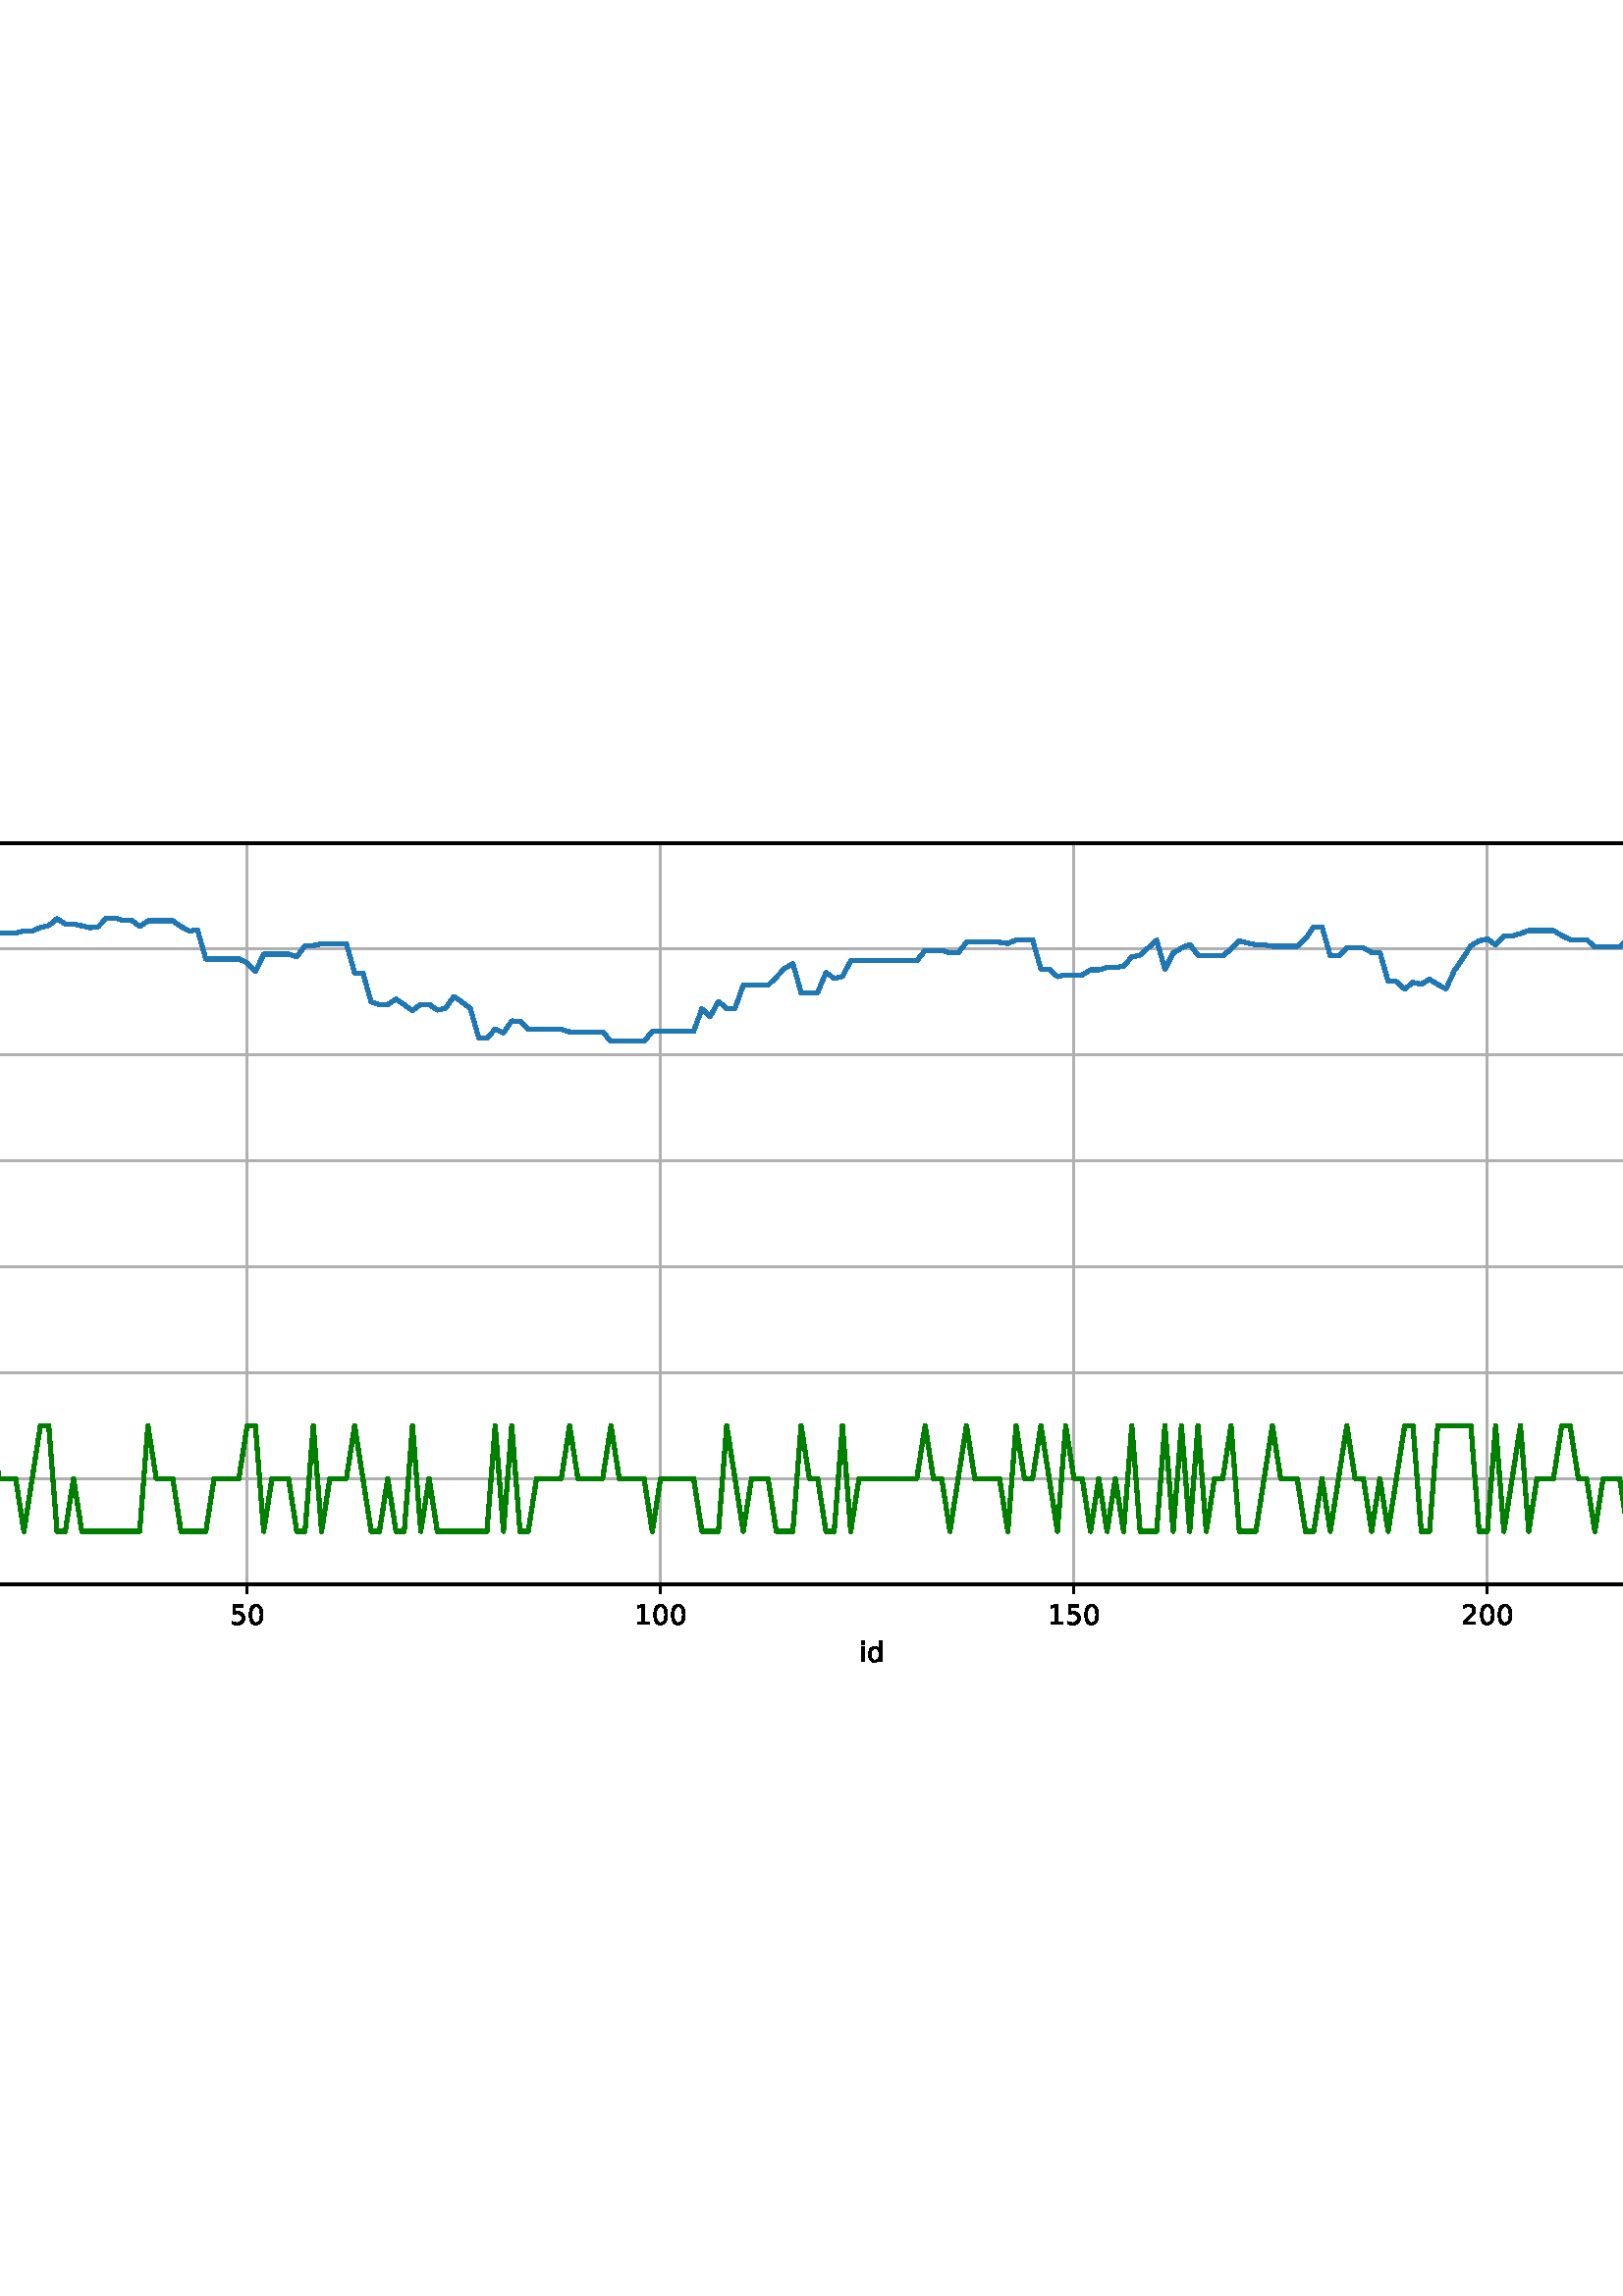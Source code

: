 %!PS-Adobe-3.0 EPSF-3.0
%%Orientation: portrait
%%BoundingBox: -234 216 846 576
%%EndComments
%%BeginProlog
/mpldict 8 dict def
mpldict begin
/m { moveto } bind def
/l { lineto } bind def
/r { rlineto } bind def
/c { curveto } bind def
/cl { closepath } bind def
/box {
m
1 index 0 r
0 exch r
neg 0 r
cl
} bind def
/clipbox {
box
clip
newpath
} bind def
%!PS-Adobe-3.0 Resource-Font
%%Copyright: Copyright (c) 2003 by Bitstream, Inc. All Rights Reserved. Copyright (c) 2006 by Tavmjong Bah. All Rights Reserved. DejaVu changes are in public domain 
25 dict begin
/_d{bind def}bind def
/_m{moveto}_d
/_l{lineto}_d
/_cl{closepath eofill}_d
/_c{curveto}_d
/_sc{7 -1 roll{setcachedevice}{pop pop pop pop pop pop}ifelse}_d
/_e{exec}_d
/FontName /DejaVuSans def
/PaintType 0 def
/FontMatrix[.001 0 0 .001 0 0]def
/FontBBox[-1021 -463 1793 1232]def
/FontType 3 def
/Encoding [ /zero /one /two /four /five /six /eight /underscore /a /c /d /e /i /l /n /o /r /s /t /u /v /minus ] def
/FontInfo 10 dict dup begin
/FamilyName (DejaVu Sans) def
/FullName (DejaVu Sans) def
/Notice (Copyright (c) 2003 by Bitstream, Inc. All Rights Reserved. Copyright (c) 2006 by Tavmjong Bah. All Rights Reserved. DejaVu changes are in public domain ) def
/Weight (Book) def
/Version (Version 2.35) def
/ItalicAngle 0.0 def
/isFixedPitch false def
/UnderlinePosition -130 def
/UnderlineThickness 90 def
end readonly def
/CharStrings 23 dict dup begin
/.notdef 0 def
/zero{636 0 66 -13 570 742 _sc
318 664 _m
267 664 229 639 203 589 _c
177 539 165 464 165 364 _c
165 264 177 189 203 139 _c
229 89 267 64 318 64 _c
369 64 407 89 433 139 _c
458 189 471 264 471 364 _c
471 464 458 539 433 589 _c
407 639 369 664 318 664 _c
318 742 _m
399 742 461 709 505 645 _c
548 580 570 486 570 364 _c
570 241 548 147 505 83 _c
461 19 399 -13 318 -13 _c
236 -13 173 19 130 83 _c
87 147 66 241 66 364 _c
66 486 87 580 130 645 _c
173 709 236 742 318 742 _c
_cl}_d
/one{636 0 110 0 544 729 _sc
124 83 _m
285 83 _l
285 639 _l
110 604 _l
110 694 _l
284 729 _l
383 729 _l
383 83 _l
544 83 _l
544 0 _l
124 0 _l
124 83 _l
_cl}_d
/two{{636 0 73 0 536 742 _sc
192 83 _m
536 83 _l
536 0 _l
73 0 _l
73 83 _l
110 121 161 173 226 239 _c
290 304 331 346 348 365 _c
380 400 402 430 414 455 _c
426 479 433 504 433 528 _c
433 566 419 598 392 622 _c
365 646 330 659 286 659 _c
255 659 222 653 188 643 _c
154 632 117 616 78 594 _c
78 694 _l
118 710 155 722 189 730 _c
223 738 255 742 284 742 _c
}_e{359 742 419 723 464 685 _c
509 647 532 597 532 534 _c
532 504 526 475 515 449 _c
504 422 484 390 454 354 _c
446 344 420 317 376 272 _c
332 227 271 164 192 83 _c
_cl}_e}_d
/four{636 0 49 0 580 729 _sc
378 643 _m
129 254 _l
378 254 _l
378 643 _l
352 729 _m
476 729 _l
476 254 _l
580 254 _l
580 172 _l
476 172 _l
476 0 _l
378 0 _l
378 172 _l
49 172 _l
49 267 _l
352 729 _l
_cl}_d
/five{{636 0 77 -13 549 729 _sc
108 729 _m
495 729 _l
495 646 _l
198 646 _l
198 467 _l
212 472 227 476 241 478 _c
255 480 270 482 284 482 _c
365 482 429 459 477 415 _c
525 370 549 310 549 234 _c
549 155 524 94 475 51 _c
426 8 357 -13 269 -13 _c
238 -13 207 -10 175 -6 _c
143 -1 111 6 77 17 _c
77 116 _l
106 100 136 88 168 80 _c
199 72 232 69 267 69 _c
}_e{323 69 368 83 401 113 _c
433 143 450 183 450 234 _c
450 284 433 324 401 354 _c
368 384 323 399 267 399 _c
241 399 214 396 188 390 _c
162 384 135 375 108 363 _c
108 729 _l
_cl}_e}_d
/six{{636 0 70 -13 573 742 _sc
330 404 _m
286 404 251 388 225 358 _c
199 328 186 286 186 234 _c
186 181 199 139 225 109 _c
251 79 286 64 330 64 _c
374 64 409 79 435 109 _c
461 139 474 181 474 234 _c
474 286 461 328 435 358 _c
409 388 374 404 330 404 _c
526 713 _m
526 623 _l
501 635 476 644 451 650 _c
425 656 400 659 376 659 _c
310 659 260 637 226 593 _c
}_e{192 549 172 482 168 394 _c
187 422 211 444 240 459 _c
269 474 301 482 336 482 _c
409 482 467 459 509 415 _c
551 371 573 310 573 234 _c
573 159 550 99 506 54 _c
462 9 403 -13 330 -13 _c
246 -13 181 19 137 83 _c
92 147 70 241 70 364 _c
70 479 97 571 152 639 _c
206 707 280 742 372 742 _c
396 742 421 739 447 735 _c
472 730 498 723 526 713 _c
_cl}_e}_d
/eight{{636 0 68 -13 568 742 _sc
318 346 _m
271 346 234 333 207 308 _c
180 283 167 249 167 205 _c
167 161 180 126 207 101 _c
234 76 271 64 318 64 _c
364 64 401 76 428 102 _c
455 127 469 161 469 205 _c
469 249 455 283 429 308 _c
402 333 365 346 318 346 _c
219 388 _m
177 398 144 418 120 447 _c
96 476 85 511 85 553 _c
85 611 105 657 147 691 _c
188 725 245 742 318 742 _c
}_e{390 742 447 725 489 691 _c
530 657 551 611 551 553 _c
551 511 539 476 515 447 _c
491 418 459 398 417 388 _c
464 377 501 355 528 323 _c
554 291 568 251 568 205 _c
568 134 546 80 503 43 _c
459 5 398 -13 318 -13 _c
237 -13 175 5 132 43 _c
89 80 68 134 68 205 _c
68 251 81 291 108 323 _c
134 355 171 377 219 388 _c
183 544 _m
183 506 194 476 218 455 _c
}_e{242 434 275 424 318 424 _c
360 424 393 434 417 455 _c
441 476 453 506 453 544 _c
453 582 441 611 417 632 _c
393 653 360 664 318 664 _c
275 664 242 653 218 632 _c
194 611 183 582 183 544 _c
_cl}_e}_d
/underscore{500 0 -9 -235 510 -165 _sc
510 -165 _m
510 -235 _l
-9 -235 _l
-9 -165 _l
510 -165 _l
_cl}_d
/a{{613 0 60 -13 522 560 _sc
343 275 _m
270 275 220 266 192 250 _c
164 233 150 205 150 165 _c
150 133 160 107 181 89 _c
202 70 231 61 267 61 _c
317 61 357 78 387 114 _c
417 149 432 196 432 255 _c
432 275 _l
343 275 _l
522 312 _m
522 0 _l
432 0 _l
432 83 _l
411 49 385 25 355 10 _c
325 -5 287 -13 243 -13 _c
187 -13 142 2 109 33 _c
76 64 60 106 60 159 _c
}_e{60 220 80 266 122 298 _c
163 329 224 345 306 345 _c
432 345 _l
432 354 _l
432 395 418 427 391 450 _c
364 472 326 484 277 484 _c
245 484 215 480 185 472 _c
155 464 127 453 100 439 _c
100 522 _l
132 534 164 544 195 550 _c
226 556 256 560 286 560 _c
365 560 424 539 463 498 _c
502 457 522 395 522 312 _c
_cl}_e}_d
/c{{550 0 55 -13 488 560 _sc
488 526 _m
488 442 _l
462 456 437 466 411 473 _c
385 480 360 484 334 484 _c
276 484 230 465 198 428 _c
166 391 150 339 150 273 _c
150 206 166 154 198 117 _c
230 80 276 62 334 62 _c
360 62 385 65 411 72 _c
437 79 462 90 488 104 _c
488 21 _l
462 9 436 0 410 -5 _c
383 -10 354 -13 324 -13 _c
242 -13 176 12 128 64 _c
}_e{79 115 55 185 55 273 _c
55 362 79 432 128 483 _c
177 534 244 560 330 560 _c
358 560 385 557 411 551 _c
437 545 463 537 488 526 _c
_cl}_e}_d
/d{{635 0 55 -13 544 760 _sc
454 464 _m
454 760 _l
544 760 _l
544 0 _l
454 0 _l
454 82 _l
435 49 411 25 382 10 _c
353 -5 319 -13 279 -13 _c
213 -13 159 13 117 65 _c
75 117 55 187 55 273 _c
55 359 75 428 117 481 _c
159 533 213 560 279 560 _c
319 560 353 552 382 536 _c
411 520 435 496 454 464 _c
148 273 _m
148 207 161 155 188 117 _c
215 79 253 61 301 61 _c
}_e{348 61 385 79 413 117 _c
440 155 454 207 454 273 _c
454 339 440 390 413 428 _c
385 466 348 485 301 485 _c
253 485 215 466 188 428 _c
161 390 148 339 148 273 _c
_cl}_e}_d
/e{{615 0 55 -13 562 560 _sc
562 296 _m
562 252 _l
149 252 _l
153 190 171 142 205 110 _c
238 78 284 62 344 62 _c
378 62 412 66 444 74 _c
476 82 509 95 541 113 _c
541 28 _l
509 14 476 3 442 -3 _c
408 -9 373 -13 339 -13 _c
251 -13 182 12 131 62 _c
80 112 55 181 55 268 _c
55 357 79 428 127 481 _c
175 533 241 560 323 560 _c
397 560 455 536 498 489 _c
}_e{540 441 562 377 562 296 _c
472 322 _m
471 371 457 410 431 440 _c
404 469 368 484 324 484 _c
274 484 234 469 204 441 _c
174 413 156 373 152 322 _c
472 322 _l
_cl}_e}_d
/i{278 0 94 0 184 760 _sc
94 547 _m
184 547 _l
184 0 _l
94 0 _l
94 547 _l
94 760 _m
184 760 _l
184 646 _l
94 646 _l
94 760 _l
_cl}_d
/l{278 0 94 0 184 760 _sc
94 760 _m
184 760 _l
184 0 _l
94 0 _l
94 760 _l
_cl}_d
/n{634 0 91 0 549 560 _sc
549 330 _m
549 0 _l
459 0 _l
459 327 _l
459 379 448 417 428 443 _c
408 469 378 482 338 482 _c
289 482 251 466 223 435 _c
195 404 181 362 181 309 _c
181 0 _l
91 0 _l
91 547 _l
181 547 _l
181 462 _l
202 494 227 519 257 535 _c
286 551 320 560 358 560 _c
420 560 468 540 500 501 _c
532 462 549 405 549 330 _c
_cl}_d
/o{612 0 55 -13 557 560 _sc
306 484 _m
258 484 220 465 192 427 _c
164 389 150 338 150 273 _c
150 207 163 156 191 118 _c
219 80 257 62 306 62 _c
354 62 392 80 420 118 _c
448 156 462 207 462 273 _c
462 337 448 389 420 427 _c
392 465 354 484 306 484 _c
306 560 _m
384 560 445 534 490 484 _c
534 433 557 363 557 273 _c
557 183 534 113 490 63 _c
445 12 384 -13 306 -13 _c
227 -13 165 12 121 63 _c
77 113 55 183 55 273 _c
55 363 77 433 121 484 _c
165 534 227 560 306 560 _c
_cl}_d
/r{411 0 91 0 411 560 _sc
411 463 _m
401 469 390 473 378 476 _c
366 478 353 480 339 480 _c
288 480 249 463 222 430 _c
194 397 181 350 181 288 _c
181 0 _l
91 0 _l
91 547 _l
181 547 _l
181 462 _l
199 495 224 520 254 536 _c
284 552 321 560 365 560 _c
371 560 378 559 386 559 _c
393 558 401 557 411 555 _c
411 463 _l
_cl}_d
/s{{521 0 54 -13 472 560 _sc
443 531 _m
443 446 _l
417 458 391 468 364 475 _c
336 481 308 485 279 485 _c
234 485 200 478 178 464 _c
156 450 145 430 145 403 _c
145 382 153 366 169 354 _c
185 342 217 330 265 320 _c
296 313 _l
360 299 405 279 432 255 _c
458 230 472 195 472 151 _c
472 100 452 60 412 31 _c
372 1 316 -13 246 -13 _c
216 -13 186 -10 154 -5 _c
}_e{122 0 89 8 54 20 _c
54 113 _l
87 95 120 82 152 74 _c
184 65 216 61 248 61 _c
290 61 323 68 346 82 _c
368 96 380 117 380 144 _c
380 168 371 187 355 200 _c
339 213 303 226 247 238 _c
216 245 _l
160 257 119 275 95 299 _c
70 323 58 356 58 399 _c
58 450 76 490 112 518 _c
148 546 200 560 268 560 _c
301 560 332 557 362 552 _c
391 547 418 540 443 531 _c
}_e{_cl}_e}_d
/t{392 0 27 0 368 702 _sc
183 702 _m
183 547 _l
368 547 _l
368 477 _l
183 477 _l
183 180 _l
183 135 189 106 201 94 _c
213 81 238 75 276 75 _c
368 75 _l
368 0 _l
276 0 _l
206 0 158 13 132 39 _c
106 65 93 112 93 180 _c
93 477 _l
27 477 _l
27 547 _l
93 547 _l
93 702 _l
183 702 _l
_cl}_d
/u{634 0 85 -13 543 560 _sc
85 216 _m
85 547 _l
175 547 _l
175 219 _l
175 167 185 129 205 103 _c
225 77 255 64 296 64 _c
344 64 383 79 411 110 _c
439 141 453 183 453 237 _c
453 547 _l
543 547 _l
543 0 _l
453 0 _l
453 84 _l
431 50 405 26 377 10 _c
348 -5 315 -13 277 -13 _c
214 -13 166 6 134 45 _c
101 83 85 140 85 216 _c
311 560 _m
311 560 _l
_cl}_d
/v{592 0 30 0 562 547 _sc
30 547 _m
125 547 _l
296 88 _l
467 547 _l
562 547 _l
357 0 _l
235 0 _l
30 547 _l
_cl}_d
/minus{838 0 106 272 732 355 _sc
106 355 _m
732 355 _l
732 272 _l
106 272 _l
106 355 _l
_cl}_d
end readonly def

/BuildGlyph
 {exch begin
 CharStrings exch
 2 copy known not{pop /.notdef}if
 true 3 1 roll get exec
 end}_d

/BuildChar {
 1 index /Encoding get exch get
 1 index /BuildGlyph get exec
}_d

FontName currentdict end definefont pop
end
%%EndProlog
mpldict begin
-234 216 translate
1080 360 0 0 clipbox
gsave
0 0 m
1080 0 l
1080 360 l
0 360 l
cl
1.000 setgray
fill
grestore
gsave
135 45 m
972 45 l
972 316.8 l
135 316.8 l
cl
1.000 setgray
fill
grestore
0.800 setlinewidth
1 setlinejoin
2 setlinecap
[] 0 setdash
0.690 setgray
gsave
837 271.8 135 45 clipbox
173.045 45 m
173.045 316.8 l
stroke
grestore
0 setlinecap
0.000 setgray
gsave
/o {
gsave
newpath
translate
0.8 setlinewidth
1 setlinejoin
0 setlinecap
0 0 m
0 -3.5 l

gsave
0.000 setgray
fill
grestore
stroke
grestore
} bind def
173.045 45 o
grestore
/DejaVuSans findfont
10.000 scalefont
setfont
gsave
169.866 30.406 translate
0.0 rotate
0.0 0.0 m /zero glyphshow
grestore
2 setlinecap
0.690 setgray
gsave
837 271.8 135 45 clipbox
324.621 45 m
324.621 316.8 l
stroke
grestore
0 setlinecap
0.000 setgray
gsave
/o {
gsave
newpath
translate
0.8 setlinewidth
1 setlinejoin
0 setlinecap
0 0 m
0 -3.5 l

gsave
0.000 setgray
fill
grestore
stroke
grestore
} bind def
324.621 45 o
grestore
gsave
318.262 30.406 translate
0.0 rotate
0.0 0.0 m /five glyphshow
6.362 0.0 m /zero glyphshow
grestore
2 setlinecap
0.690 setgray
gsave
837 271.8 135 45 clipbox
476.196 45 m
476.196 316.8 l
stroke
grestore
0 setlinecap
0.000 setgray
gsave
/o {
gsave
newpath
translate
0.8 setlinewidth
1 setlinejoin
0 setlinecap
0 0 m
0 -3.5 l

gsave
0.000 setgray
fill
grestore
stroke
grestore
} bind def
476.196 45 o
grestore
gsave
466.657 30.406 translate
0.0 rotate
0.0 0.0 m /one glyphshow
6.362 0.0 m /zero glyphshow
12.725 0.0 m /zero glyphshow
grestore
2 setlinecap
0.690 setgray
gsave
837 271.8 135 45 clipbox
627.772 45 m
627.772 316.8 l
stroke
grestore
0 setlinecap
0.000 setgray
gsave
/o {
gsave
newpath
translate
0.8 setlinewidth
1 setlinejoin
0 setlinecap
0 0 m
0 -3.5 l

gsave
0.000 setgray
fill
grestore
stroke
grestore
} bind def
627.772 45 o
grestore
gsave
618.233 30.406 translate
0.0 rotate
0.0 0.0 m /one glyphshow
6.362 0.0 m /five glyphshow
12.725 0.0 m /zero glyphshow
grestore
2 setlinecap
0.690 setgray
gsave
837 271.8 135 45 clipbox
779.348 45 m
779.348 316.8 l
stroke
grestore
0 setlinecap
0.000 setgray
gsave
/o {
gsave
newpath
translate
0.8 setlinewidth
1 setlinejoin
0 setlinecap
0 0 m
0 -3.5 l

gsave
0.000 setgray
fill
grestore
stroke
grestore
} bind def
779.348 45 o
grestore
gsave
769.808 30.406 translate
0.0 rotate
0.0 0.0 m /two glyphshow
6.362 0.0 m /zero glyphshow
12.725 0.0 m /zero glyphshow
grestore
2 setlinecap
0.690 setgray
gsave
837 271.8 135 45 clipbox
930.923 45 m
930.923 316.8 l
stroke
grestore
0 setlinecap
0.000 setgray
gsave
/o {
gsave
newpath
translate
0.8 setlinewidth
1 setlinejoin
0 setlinecap
0 0 m
0 -3.5 l

gsave
0.000 setgray
fill
grestore
stroke
grestore
} bind def
930.923 45 o
grestore
gsave
921.384 30.406 translate
0.0 rotate
0.0 0.0 m /two glyphshow
6.362 0.0 m /five glyphshow
12.725 0.0 m /zero glyphshow
grestore
gsave
548.938 16.734 translate
0.0 rotate
0.0 0.0 m /i glyphshow
2.778 0.0 m /d glyphshow
grestore
2 setlinecap
0.690 setgray
gsave
837 271.8 135 45 clipbox
135 45 m
972 45 l
stroke
grestore
0 setlinecap
0.000 setgray
gsave
/o {
gsave
newpath
translate
0.8 setlinewidth
1 setlinejoin
0 setlinecap
0 0 m
-3.5 0 l

gsave
0.000 setgray
fill
grestore
stroke
grestore
} bind def
135 45 o
grestore
gsave
94.188 41.203 translate
0.0 rotate
0.0 0.0 m /minus glyphshow
8.379 0.0 m /two glyphshow
14.741 0.0 m /zero glyphshow
21.104 0.0 m /zero glyphshow
27.466 0.0 m /zero glyphshow
grestore
2 setlinecap
0.690 setgray
gsave
837 271.8 135 45 clipbox
135 83.829 m
972 83.829 l
stroke
grestore
0 setlinecap
0.000 setgray
gsave
/o {
gsave
newpath
translate
0.8 setlinewidth
1 setlinejoin
0 setlinecap
0 0 m
-3.5 0 l

gsave
0.000 setgray
fill
grestore
stroke
grestore
} bind def
135 83.829 o
grestore
gsave
121.641 80.032 translate
0.0 rotate
0.0 0.0 m /zero glyphshow
grestore
2 setlinecap
0.690 setgray
gsave
837 271.8 135 45 clipbox
135 122.657 m
972 122.657 l
stroke
grestore
0 setlinecap
0.000 setgray
gsave
/o {
gsave
newpath
translate
0.8 setlinewidth
1 setlinejoin
0 setlinecap
0 0 m
-3.5 0 l

gsave
0.000 setgray
fill
grestore
stroke
grestore
} bind def
135 122.657 o
grestore
gsave
102.562 118.86 translate
0.0 rotate
0.0 0.0 m /two glyphshow
6.362 0.0 m /zero glyphshow
12.725 0.0 m /zero glyphshow
19.087 0.0 m /zero glyphshow
grestore
2 setlinecap
0.690 setgray
gsave
837 271.8 135 45 clipbox
135 161.486 m
972 161.486 l
stroke
grestore
0 setlinecap
0.000 setgray
gsave
/o {
gsave
newpath
translate
0.8 setlinewidth
1 setlinejoin
0 setlinecap
0 0 m
-3.5 0 l

gsave
0.000 setgray
fill
grestore
stroke
grestore
} bind def
135 161.486 o
grestore
gsave
102.562 157.689 translate
0.0 rotate
0.0 0.0 m /four glyphshow
6.362 0.0 m /zero glyphshow
12.725 0.0 m /zero glyphshow
19.087 0.0 m /zero glyphshow
grestore
2 setlinecap
0.690 setgray
gsave
837 271.8 135 45 clipbox
135 200.314 m
972 200.314 l
stroke
grestore
0 setlinecap
0.000 setgray
gsave
/o {
gsave
newpath
translate
0.8 setlinewidth
1 setlinejoin
0 setlinecap
0 0 m
-3.5 0 l

gsave
0.000 setgray
fill
grestore
stroke
grestore
} bind def
135 200.314 o
grestore
gsave
102.562 196.517 translate
0.0 rotate
0.0 0.0 m /six glyphshow
6.362 0.0 m /zero glyphshow
12.725 0.0 m /zero glyphshow
19.087 0.0 m /zero glyphshow
grestore
2 setlinecap
0.690 setgray
gsave
837 271.8 135 45 clipbox
135 239.143 m
972 239.143 l
stroke
grestore
0 setlinecap
0.000 setgray
gsave
/o {
gsave
newpath
translate
0.8 setlinewidth
1 setlinejoin
0 setlinecap
0 0 m
-3.5 0 l

gsave
0.000 setgray
fill
grestore
stroke
grestore
} bind def
135 239.143 o
grestore
gsave
102.562 235.346 translate
0.0 rotate
0.0 0.0 m /eight glyphshow
6.362 0.0 m /zero glyphshow
12.725 0.0 m /zero glyphshow
19.087 0.0 m /zero glyphshow
grestore
2 setlinecap
0.690 setgray
gsave
837 271.8 135 45 clipbox
135 277.971 m
972 277.971 l
stroke
grestore
0 setlinecap
0.000 setgray
gsave
/o {
gsave
newpath
translate
0.8 setlinewidth
1 setlinejoin
0 setlinecap
0 0 m
-3.5 0 l

gsave
0.000 setgray
fill
grestore
stroke
grestore
} bind def
135 277.971 o
grestore
gsave
96.203 274.175 translate
0.0 rotate
0.0 0.0 m /one glyphshow
6.362 0.0 m /zero glyphshow
12.725 0.0 m /zero glyphshow
19.087 0.0 m /zero glyphshow
25.449 0.0 m /zero glyphshow
grestore
2 setlinecap
0.690 setgray
gsave
837 271.8 135 45 clipbox
135 316.8 m
972 316.8 l
stroke
grestore
0 setlinecap
0.000 setgray
gsave
/o {
gsave
newpath
translate
0.8 setlinewidth
1 setlinejoin
0 setlinecap
0 0 m
-3.5 0 l

gsave
0.000 setgray
fill
grestore
stroke
grestore
} bind def
135 316.8 o
grestore
gsave
96.203 313.003 translate
0.0 rotate
0.0 0.0 m /one glyphshow
6.362 0.0 m /two glyphshow
12.725 0.0 m /zero glyphshow
19.087 0.0 m /zero glyphshow
25.449 0.0 m /zero glyphshow
grestore
1.500 setlinewidth
2 setlinecap
0.122 0.467 0.706 setrgbcolor
gsave
837 271.8 135 45 clipbox
173.045 277.971 m
185.171 277.942 l
188.203 276.53 l
191.235 276.27 l
194.266 276.472 l
197.298 278.748 l
200.329 277.797 l
206.392 277.797 l
209.424 276.845 l
212.455 276.845 l
215.487 277.277 l
218.518 282.09 l
227.613 282.09 l
230.644 283.905 l
239.739 283.905 l
242.77 284.567 l
245.802 284.567 l
248.833 285.922 l
251.865 286.584 l
254.896 289.091 l
257.928 287.217 l
260.959 287.217 l
267.022 285.776 l
270.054 286.208 l
273.085 289.406 l
276.117 289.377 l
279.148 288.426 l
282.18 288.627 l
285.211 286.293 l
288.243 288.339 l
297.337 288.339 l
300.369 286.235 l
303.4 284.592 l
306.432 285.024 l
309.463 274.346 l
321.589 274.346 l
324.621 272.933 l
327.652 269.677 l
330.684 276.103 l
339.779 276.103 l
342.81 275.152 l
345.842 279.272 l
348.873 279.243 l
351.905 279.906 l
360.999 279.906 l
364.031 269.228 l
367.062 269.228 l
370.094 258.55 l
373.125 257.599 l
376.157 257.599 l
379.188 259.644 l
385.251 255.436 l
388.283 257.713 l
391.314 257.713 l
394.346 255.609 l
397.377 256.271 l
400.409 260.622 l
403.44 258.518 l
406.472 256.184 l
409.503 245.506 l
412.535 245.246 l
415.566 248.675 l
418.598 247.263 l
421.629 251.614 l
424.661 251.585 l
427.692 248.559 l
439.818 248.559 l
442.85 247.607 l
454.976 247.607 l
458.007 244.12 l
470.133 244.12 l
473.165 247.78 l
488.323 247.78 l
491.354 256.05 l
494.386 253.255 l
497.417 258.759 l
500.449 256.193 l
503.48 256.193 l
506.512 264.694 l
515.606 264.694 l
518.638 267.662 l
521.669 270.861 l
524.701 272.676 l
527.732 261.998 l
533.795 261.998 l
536.827 269.347 l
539.858 267.243 l
542.89 267.905 l
545.921 273.64 l
570.173 273.64 l
573.205 277.53 l
579.268 277.53 l
582.299 276.578 l
585.331 276.578 l
588.362 280.469 l
600.488 280.469 l
603.52 279.978 l
606.551 281.333 l
612.614 281.333 l
615.646 270.655 l
618.677 270.655 l
621.709 267.859 l
624.74 268.522 l
630.804 268.522 l
633.835 270.337 l
636.867 270.337 l
639.898 271.23 l
642.93 271.23 l
645.961 271.662 l
648.993 275.091 l
652.024 275.753 l
658.087 281.228 l
661.119 270.55 l
664.15 276.515 l
667.182 278.331 l
670.213 279.685 l
673.245 275.736 l
676.276 275.477 l
682.339 275.477 l
685.371 277.984 l
688.402 280.952 l
694.465 279.51 l
697.497 279.51 l
700.528 279.02 l
709.623 279.02 l
712.654 281.757 l
715.686 286.108 l
718.717 286.108 l
721.749 275.431 l
724.78 275.431 l
727.812 278.399 l
733.875 278.399 l
736.906 276.756 l
739.938 276.756 l
742.969 266.078 l
746.001 266.078 l
749.032 263.282 l
752.064 265.789 l
755.095 265.068 l
758.127 266.883 l
761.158 265.01 l
764.19 263.367 l
767.221 270.024 l
770.253 274.375 l
773.284 279.187 l
776.316 281.002 l
779.348 281.665 l
782.379 279.561 l
785.411 282.759 l
788.442 282.759 l
791.474 283.653 l
794.505 284.776 l
803.6 284.776 l
806.631 282.903 l
809.663 281.49 l
815.726 281.49 l
818.757 278.695 l
827.852 278.695 l
830.883 281.432 l
833.915 283.478 l
849.072 283.478 l
852.104 284.832 l
855.135 284.342 l
858.167 282.468 l
861.198 279.673 l
864.23 280.105 l
870.293 280.105 l
873.324 284.456 l
876.356 284.456 l
879.387 280.969 l
882.419 281.4 l
885.45 282.755 l
888.482 285.492 l
891.513 285.002 l
894.545 283.589 l
897.576 284.021 l
900.608 284.223 l
903.639 283.272 l
906.671 283.473 l
909.702 283.473 l
912.734 286.441 l
915.765 292.406 l
918.797 295.143 l
921.829 295.575 l
924.86 290.935 l
927.892 292.059 l
930.923 291.108 l
933.955 291.54 l
933.955 291.54 l
stroke
grestore
0.000 0.500 0.000 setrgbcolor
gsave
837 271.8 135 45 clipbox
173.045 83.829 m
176.077 64.414 l
179.108 83.829 l
185.171 83.829 l
188.203 64.414 l
200.329 64.414 l
203.361 83.829 l
206.392 83.829 l
209.424 64.414 l
212.455 83.829 l
215.487 64.414 l
218.518 103.243 l
221.55 83.829 l
227.613 83.829 l
230.644 103.243 l
233.676 83.829 l
239.739 83.829 l
242.77 64.414 l
248.833 103.243 l
251.865 103.243 l
254.896 64.414 l
257.928 64.414 l
260.959 83.829 l
263.991 64.414 l
285.211 64.414 l
288.243 103.243 l
291.274 83.829 l
297.337 83.829 l
300.369 64.414 l
309.463 64.414 l
312.495 83.829 l
321.589 83.829 l
324.621 103.243 l
327.652 103.243 l
330.684 64.414 l
333.716 83.829 l
339.779 83.829 l
342.81 64.414 l
345.842 64.414 l
348.873 103.243 l
351.905 64.414 l
354.936 83.829 l
360.999 83.829 l
364.031 103.243 l
370.094 64.414 l
373.125 64.414 l
376.157 83.829 l
379.188 64.414 l
382.22 64.414 l
385.251 103.243 l
388.283 64.414 l
391.314 83.829 l
394.346 64.414 l
412.535 64.414 l
415.566 103.243 l
418.598 64.414 l
421.629 103.243 l
424.661 64.414 l
427.692 64.414 l
430.724 83.829 l
439.818 83.829 l
442.85 103.243 l
445.881 83.829 l
454.976 83.829 l
458.007 103.243 l
461.039 83.829 l
470.133 83.829 l
473.165 64.414 l
476.196 83.829 l
488.323 83.829 l
491.354 64.414 l
497.417 64.414 l
500.449 103.243 l
506.512 64.414 l
509.543 83.829 l
515.606 83.829 l
518.638 64.414 l
524.701 64.414 l
527.732 103.243 l
530.764 83.829 l
533.795 83.829 l
536.827 64.414 l
539.858 64.414 l
542.89 103.243 l
545.921 64.414 l
548.953 83.829 l
570.173 83.829 l
573.205 103.243 l
576.236 83.829 l
579.268 83.829 l
582.299 64.414 l
588.362 103.243 l
591.394 83.829 l
600.488 83.829 l
603.52 64.414 l
606.551 103.243 l
609.583 83.829 l
612.614 83.829 l
615.646 103.243 l
621.709 64.414 l
624.74 103.243 l
627.772 83.829 l
630.804 83.829 l
633.835 64.414 l
636.867 83.829 l
639.898 64.414 l
642.93 83.829 l
645.961 64.414 l
648.993 103.243 l
652.024 64.414 l
658.087 64.414 l
661.119 103.243 l
664.15 64.414 l
667.182 103.243 l
670.213 64.414 l
673.245 103.243 l
676.276 64.414 l
679.308 83.829 l
682.339 83.829 l
685.371 103.243 l
688.402 64.414 l
694.465 64.414 l
700.528 103.243 l
703.56 83.829 l
709.623 83.829 l
712.654 64.414 l
715.686 64.414 l
718.717 83.829 l
721.749 64.414 l
727.812 103.243 l
730.843 83.829 l
733.875 83.829 l
736.906 64.414 l
739.938 83.829 l
742.969 64.414 l
749.032 103.243 l
752.064 103.243 l
755.095 64.414 l
758.127 64.414 l
761.158 103.243 l
773.284 103.243 l
776.316 64.414 l
779.348 64.414 l
782.379 103.243 l
785.411 64.414 l
791.474 103.243 l
794.505 64.414 l
797.537 83.829 l
803.6 83.829 l
806.631 103.243 l
809.663 103.243 l
812.694 83.829 l
815.726 83.829 l
818.757 64.414 l
821.789 83.829 l
827.852 83.829 l
830.883 64.414 l
833.915 103.243 l
836.946 83.829 l
849.072 83.829 l
852.104 64.414 l
855.135 64.414 l
858.167 103.243 l
864.23 103.243 l
867.261 83.829 l
870.293 83.829 l
873.324 103.243 l
879.387 64.414 l
882.419 103.243 l
885.45 64.414 l
888.482 103.243 l
891.513 103.243 l
894.545 64.414 l
897.576 103.243 l
900.608 64.414 l
906.671 64.414 l
909.702 83.829 l
912.734 64.414 l
915.765 64.414 l
918.797 103.243 l
921.829 64.414 l
924.86 103.243 l
927.892 103.243 l
930.923 64.414 l
933.955 64.414 l
933.955 64.414 l
stroke
grestore
0.800 setlinewidth
0 setlinejoin
[] 0 setdash
0.000 setgray
gsave
135 45 m
135 316.8 l
stroke
grestore
gsave
972 45 m
972 316.8 l
stroke
grestore
gsave
135 45 m
972 45 l
stroke
grestore
gsave
135 316.8 m
972 316.8 l
stroke
grestore
1.000 setlinewidth
0 setlinecap
0.800 setgray
gsave
872.172 164.588 m
965 164.588 l
966.333 164.588 967 165.254 967 166.588 c
967 195.213 l
967 196.546 966.333 197.213 965 197.213 c
872.172 197.213 l
870.839 197.213 870.172 196.546 870.172 195.213 c
870.172 166.588 l
870.172 165.254 870.839 164.588 872.172 164.588 c
cl
gsave
1.000 setgray
fill
grestore
stroke
grestore
1.500 setlinewidth
1 setlinejoin
2 setlinecap
[] 0 setdash
0.122 0.467 0.706 setrgbcolor
gsave
874.172 189.119 m
894.172 189.119 l
stroke
grestore
0.000 setgray
gsave
902.172 185.619 translate
0.0 rotate
0.0 0.0 m /a glyphshow
6.128 0.0 m /c glyphshow
11.626 0.0 m /c glyphshow
17.124 0.0 m /o glyphshow
23.242 0.0 m /u glyphshow
29.58 0.0 m /n glyphshow
35.918 0.0 m /t glyphshow
grestore
0.000 0.500 0.000 setrgbcolor
gsave
874.172 174.447 m
894.172 174.447 l
stroke
grestore
0.000 setgray
gsave
902.172 170.947 translate
0.0 rotate
0.0 0.0 m /t glyphshow
3.921 0.0 m /r glyphshow
8.032 0.0 m /a glyphshow
14.16 0.0 m /d glyphshow
20.508 0.0 m /e glyphshow
26.66 0.0 m /underscore glyphshow
31.66 0.0 m /v glyphshow
37.578 0.0 m /i glyphshow
40.356 0.0 m /s glyphshow
45.566 0.0 m /u glyphshow
51.904 0.0 m /a glyphshow
58.032 0.0 m /l glyphshow
grestore

end
showpage
